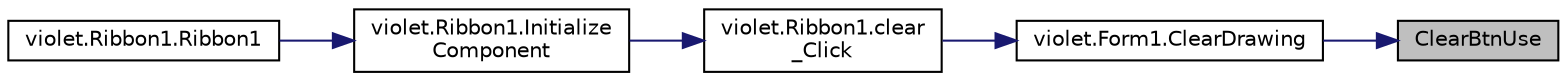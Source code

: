 digraph "ClearBtnUse"
{
 // LATEX_PDF_SIZE
  edge [fontname="Helvetica",fontsize="10",labelfontname="Helvetica",labelfontsize="10"];
  node [fontname="Helvetica",fontsize="10",shape=record];
  rankdir="RL";
  Node6 [label="ClearBtnUse",height=0.2,width=0.4,color="black", fillcolor="grey75", style="filled", fontcolor="black",tooltip=" "];
  Node6 -> Node7 [dir="back",color="midnightblue",fontsize="10",style="solid",fontname="Helvetica"];
  Node7 [label="violet.Form1.ClearDrawing",height=0.2,width=0.4,color="black", fillcolor="white", style="filled",URL="$classviolet_1_1Form1.html#a4e7e92bf7f6f1b0c59deb07dff50b755",tooltip="清除畫布"];
  Node7 -> Node8 [dir="back",color="midnightblue",fontsize="10",style="solid",fontname="Helvetica"];
  Node8 [label="violet.Ribbon1.clear\l_Click",height=0.2,width=0.4,color="black", fillcolor="white", style="filled",URL="$classviolet_1_1Ribbon1.html#a1adc4f9bbc2feb5973fda12d7bac1dd4",tooltip=" "];
  Node8 -> Node9 [dir="back",color="midnightblue",fontsize="10",style="solid",fontname="Helvetica"];
  Node9 [label="violet.Ribbon1.Initialize\lComponent",height=0.2,width=0.4,color="black", fillcolor="white", style="filled",URL="$classviolet_1_1Ribbon1.html#a6405d5db675d5338663195a4d12b4c9f",tooltip="此為設計工具支援所需的方法 - 請勿使用程式碼編輯器 修改這個方法的內容。"];
  Node9 -> Node10 [dir="back",color="midnightblue",fontsize="10",style="solid",fontname="Helvetica"];
  Node10 [label="violet.Ribbon1.Ribbon1",height=0.2,width=0.4,color="black", fillcolor="white", style="filled",URL="$classviolet_1_1Ribbon1.html#afc6de2c82a1dd328f4aa83e0e02bf293",tooltip=" "];
}
